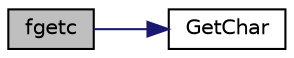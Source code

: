 digraph "fgetc"
{
 // LATEX_PDF_SIZE
  edge [fontname="Helvetica",fontsize="10",labelfontname="Helvetica",labelfontsize="10"];
  node [fontname="Helvetica",fontsize="10",shape=record];
  rankdir="LR";
  Node1 [label="fgetc",height=0.2,width=0.4,color="black", fillcolor="grey75", style="filled", fontcolor="black",tooltip=" "];
  Node1 -> Node2 [color="midnightblue",fontsize="10",style="solid",fontname="Helvetica"];
  Node2 [label="GetChar",height=0.2,width=0.4,color="black", fillcolor="white", style="filled",URL="$d3/d3d/retarget_8c.html#ad71fc5c80d56f83994f96dc83d0bbabe",tooltip="Read a char from debug console."];
}
